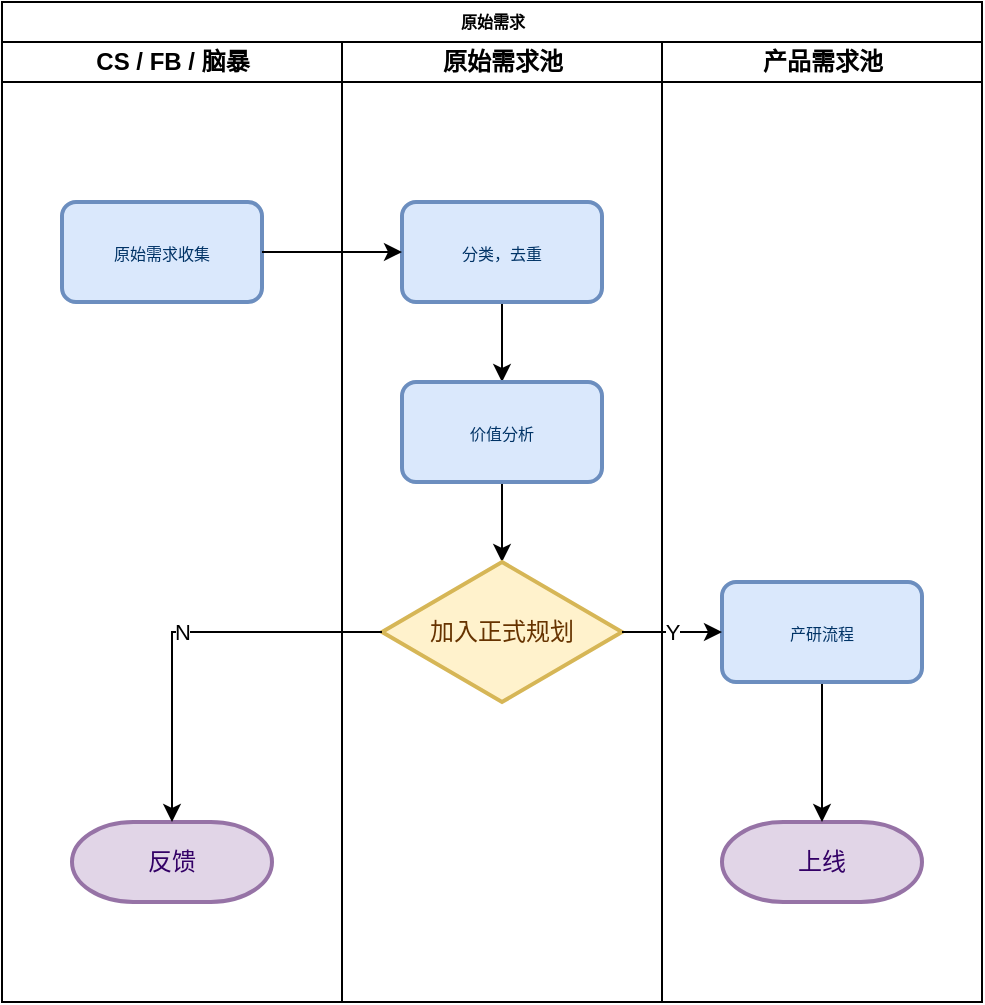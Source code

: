 <mxfile version="14.9.6" type="github">
  <diagram name="Page-1" id="74e2e168-ea6b-b213-b513-2b3c1d86103e">
    <mxGraphModel dx="885" dy="587" grid="1" gridSize="10" guides="1" tooltips="1" connect="1" arrows="1" fold="1" page="1" pageScale="1" pageWidth="1100" pageHeight="850" background="none" math="0" shadow="0">
      <root>
        <mxCell id="0" />
        <mxCell id="1" parent="0" />
        <mxCell id="77e6c97f196da883-1" value="原始需求" style="swimlane;html=1;childLayout=stackLayout;startSize=20;rounded=0;shadow=0;labelBackgroundColor=none;strokeWidth=1;fontFamily=Verdana;fontSize=8;align=center;" parent="1" vertex="1">
          <mxGeometry x="70" y="40" width="490" height="500" as="geometry" />
        </mxCell>
        <mxCell id="77e6c97f196da883-2" value="CS / FB / 脑暴" style="swimlane;html=1;startSize=20;" parent="77e6c97f196da883-1" vertex="1">
          <mxGeometry y="20" width="170" height="480" as="geometry">
            <mxRectangle y="20" width="30" height="730" as="alternateBounds" />
          </mxGeometry>
        </mxCell>
        <mxCell id="wit-_b2BQniI8PH7MqBV-6" value="&lt;span style=&quot;font-family: &amp;quot;verdana&amp;quot; ; font-size: 8px&quot;&gt;原始需求收集&lt;/span&gt;" style="rounded=1;whiteSpace=wrap;html=1;absoluteArcSize=1;arcSize=14;strokeWidth=2;fillColor=#dae8fc;strokeColor=#6c8ebf;fontColor=#003366;" vertex="1" parent="77e6c97f196da883-2">
          <mxGeometry x="30" y="80" width="100" height="50" as="geometry" />
        </mxCell>
        <mxCell id="wit-_b2BQniI8PH7MqBV-11" value="反馈" style="strokeWidth=2;html=1;shape=mxgraph.flowchart.terminator;whiteSpace=wrap;fillColor=#e1d5e7;strokeColor=#9673a6;fontColor=#330066;" vertex="1" parent="77e6c97f196da883-2">
          <mxGeometry x="35" y="390" width="100" height="40" as="geometry" />
        </mxCell>
        <mxCell id="77e6c97f196da883-3" value="原始需求池" style="swimlane;html=1;startSize=20;" parent="77e6c97f196da883-1" vertex="1">
          <mxGeometry x="170" y="20" width="160" height="480" as="geometry" />
        </mxCell>
        <mxCell id="wit-_b2BQniI8PH7MqBV-13" style="edgeStyle=orthogonalEdgeStyle;rounded=0;orthogonalLoop=1;jettySize=auto;html=1;exitX=0.5;exitY=1;exitDx=0;exitDy=0;entryX=0.5;entryY=0;entryDx=0;entryDy=0;" edge="1" parent="77e6c97f196da883-3" source="wit-_b2BQniI8PH7MqBV-7" target="wit-_b2BQniI8PH7MqBV-8">
          <mxGeometry relative="1" as="geometry" />
        </mxCell>
        <mxCell id="wit-_b2BQniI8PH7MqBV-7" value="&lt;font face=&quot;verdana&quot;&gt;&lt;span style=&quot;font-size: 8px&quot;&gt;分类，去重&lt;/span&gt;&lt;/font&gt;" style="rounded=1;whiteSpace=wrap;html=1;absoluteArcSize=1;arcSize=14;strokeWidth=2;fillColor=#dae8fc;strokeColor=#6c8ebf;fontColor=#003366;" vertex="1" parent="77e6c97f196da883-3">
          <mxGeometry x="30" y="80" width="100" height="50" as="geometry" />
        </mxCell>
        <mxCell id="wit-_b2BQniI8PH7MqBV-14" style="edgeStyle=orthogonalEdgeStyle;rounded=0;orthogonalLoop=1;jettySize=auto;html=1;exitX=0.5;exitY=1;exitDx=0;exitDy=0;entryX=0.5;entryY=0;entryDx=0;entryDy=0;entryPerimeter=0;" edge="1" parent="77e6c97f196da883-3" source="wit-_b2BQniI8PH7MqBV-8" target="wit-_b2BQniI8PH7MqBV-9">
          <mxGeometry relative="1" as="geometry" />
        </mxCell>
        <mxCell id="wit-_b2BQniI8PH7MqBV-8" value="&lt;font face=&quot;verdana&quot;&gt;&lt;span style=&quot;font-size: 8px&quot;&gt;价值分析&lt;/span&gt;&lt;/font&gt;" style="rounded=1;whiteSpace=wrap;html=1;absoluteArcSize=1;arcSize=14;strokeWidth=2;fillColor=#dae8fc;strokeColor=#6c8ebf;fontColor=#003366;" vertex="1" parent="77e6c97f196da883-3">
          <mxGeometry x="30" y="170" width="100" height="50" as="geometry" />
        </mxCell>
        <mxCell id="wit-_b2BQniI8PH7MqBV-9" value="加入正式规划" style="strokeWidth=2;html=1;shape=mxgraph.flowchart.decision;whiteSpace=wrap;fillColor=#fff2cc;strokeColor=#d6b656;fontColor=#663300;" vertex="1" parent="77e6c97f196da883-3">
          <mxGeometry x="20" y="260" width="120" height="70" as="geometry" />
        </mxCell>
        <mxCell id="77e6c97f196da883-5" value="产品需求池" style="swimlane;html=1;startSize=20;" parent="77e6c97f196da883-1" vertex="1">
          <mxGeometry x="330" y="20" width="160" height="480" as="geometry" />
        </mxCell>
        <mxCell id="wit-_b2BQniI8PH7MqBV-5" value="上线" style="strokeWidth=2;html=1;shape=mxgraph.flowchart.terminator;whiteSpace=wrap;fillColor=#e1d5e7;strokeColor=#9673a6;fontColor=#330066;" vertex="1" parent="77e6c97f196da883-5">
          <mxGeometry x="30" y="390" width="100" height="40" as="geometry" />
        </mxCell>
        <mxCell id="wit-_b2BQniI8PH7MqBV-18" style="edgeStyle=orthogonalEdgeStyle;rounded=0;orthogonalLoop=1;jettySize=auto;html=1;" edge="1" parent="77e6c97f196da883-5" source="wit-_b2BQniI8PH7MqBV-10" target="wit-_b2BQniI8PH7MqBV-5">
          <mxGeometry relative="1" as="geometry" />
        </mxCell>
        <mxCell id="wit-_b2BQniI8PH7MqBV-10" value="&lt;font face=&quot;verdana&quot;&gt;&lt;span style=&quot;font-size: 8px&quot;&gt;产研流程&lt;/span&gt;&lt;/font&gt;" style="rounded=1;whiteSpace=wrap;html=1;absoluteArcSize=1;arcSize=14;strokeWidth=2;fillColor=#dae8fc;strokeColor=#6c8ebf;fontColor=#003366;" vertex="1" parent="77e6c97f196da883-5">
          <mxGeometry x="30" y="270" width="100" height="50" as="geometry" />
        </mxCell>
        <mxCell id="wit-_b2BQniI8PH7MqBV-12" style="edgeStyle=orthogonalEdgeStyle;rounded=0;orthogonalLoop=1;jettySize=auto;html=1;entryX=0;entryY=0.5;entryDx=0;entryDy=0;" edge="1" parent="77e6c97f196da883-1" source="wit-_b2BQniI8PH7MqBV-6" target="wit-_b2BQniI8PH7MqBV-7">
          <mxGeometry relative="1" as="geometry" />
        </mxCell>
        <mxCell id="wit-_b2BQniI8PH7MqBV-15" value="Y" style="edgeStyle=orthogonalEdgeStyle;rounded=0;orthogonalLoop=1;jettySize=auto;html=1;exitX=1;exitY=0.5;exitDx=0;exitDy=0;exitPerimeter=0;entryX=0;entryY=0.5;entryDx=0;entryDy=0;" edge="1" parent="77e6c97f196da883-1" source="wit-_b2BQniI8PH7MqBV-9" target="wit-_b2BQniI8PH7MqBV-10">
          <mxGeometry relative="1" as="geometry" />
        </mxCell>
        <mxCell id="wit-_b2BQniI8PH7MqBV-16" value="N" style="edgeStyle=orthogonalEdgeStyle;rounded=0;orthogonalLoop=1;jettySize=auto;html=1;exitX=0;exitY=0.5;exitDx=0;exitDy=0;exitPerimeter=0;" edge="1" parent="77e6c97f196da883-1" source="wit-_b2BQniI8PH7MqBV-9" target="wit-_b2BQniI8PH7MqBV-11">
          <mxGeometry relative="1" as="geometry" />
        </mxCell>
      </root>
    </mxGraphModel>
  </diagram>
</mxfile>
